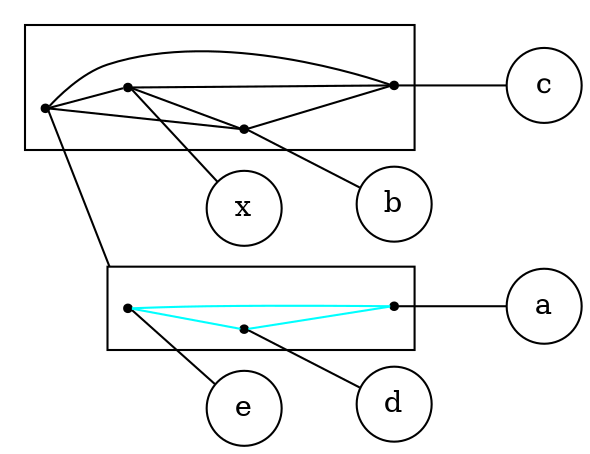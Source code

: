 digraph "linear_2-structure" {
compound=true;
fontname=Verdana;
fontsize=12;
rankdir=LR;
node [shape=circle];
a;
c;
b;
x;
d;
e;
subgraph cluster_eda {
node [shape=point];
s_e -> s_d  [arrowhead=none, color=cyan];
s_e -> s_a  [arrowhead=none, color=cyan];
s_d -> s_a  [arrowhead=none, color=cyan];
}

subgraph cluster_eabdcx {
node [shape=point];
s_eda -> s_x  [arrowhead=none, color=black];
s_eda -> s_b  [arrowhead=none, color=black];
s_eda -> s_c  [arrowhead=none, color=black];
s_x -> s_b  [arrowhead=none, color=black];
s_x -> s_c  [arrowhead=none, color=black];
s_b -> s_c  [arrowhead=none, color=black];
}

s_a -> a  [arrowhead=none];
s_c -> c  [arrowhead=none];
s_b -> b  [arrowhead=none];
s_x -> x  [arrowhead=none];
s_d -> d  [arrowhead=none];
s_e -> e  [arrowhead=none];
s_eda -> s_e  [arrowhead=none, lhead=cluster_eda];
}
